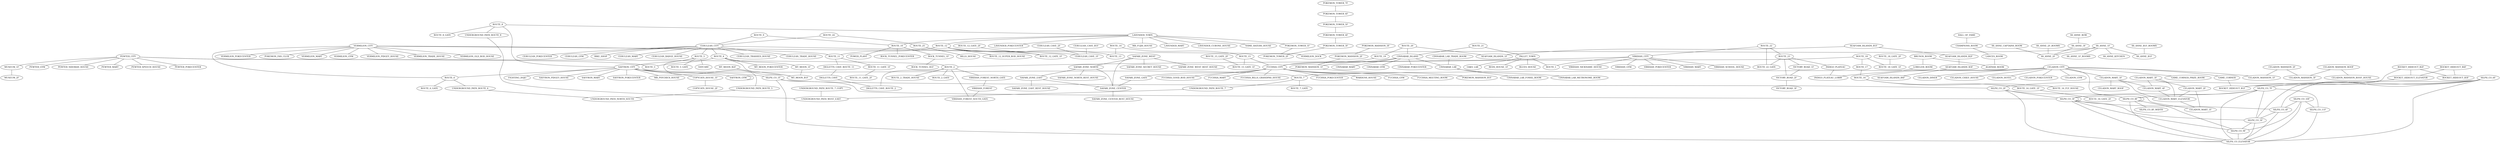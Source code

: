 strict graph {
    overlap=false;
    splines=true;
    PEWTER_CITY -- ROUTE_2
    PEWTER_CITY -- ROUTE_3
    CELADON_CITY -- ROUTE_16
    CELADON_CITY -- ROUTE_7
    ROUTE_9 -- CERULEAN_CITY
    ROUTE_9 -- ROUTE_10
    ROUTE_8 -- SAFFRON_CITY
    ROUTE_8 -- LAVENDER_TOWN
    ROUTE_21 -- PALLET_TOWN
    ROUTE_21 -- CINNABAR_ISLAND
    ROUTE_20 -- CINNABAR_ISLAND
    ROUTE_20 -- ROUTE_19
    ROUTE_22 -- ROUTE_23
    ROUTE_22 -- VIRIDIAN_CITY
    PALLET_TOWN -- ROUTE_1
    PALLET_TOWN -- ROUTE_21
    ROUTE_23 -- INDIGO_PLATEAU
    ROUTE_23 -- ROUTE_22
    VERMILION_CITY -- ROUTE_6
    VERMILION_CITY -- ROUTE_11
    ROUTE_24 -- CERULEAN_CITY
    ROUTE_24 -- ROUTE_25
    ROUTE_18 -- ROUTE_17
    ROUTE_18 -- FUCHSIA_CITY
    ROUTE_19 -- FUCHSIA_CITY
    ROUTE_19 -- ROUTE_20
    ROUTE_25 -- ROUTE_24
    LAVENDER_TOWN -- ROUTE_10
    LAVENDER_TOWN -- ROUTE_12
    LAVENDER_TOWN -- ROUTE_8
    ROUTE_14 -- ROUTE_15
    ROUTE_14 -- ROUTE_13
    ROUTE_15 -- FUCHSIA_CITY
    ROUTE_15 -- ROUTE_14
    ROUTE_17 -- ROUTE_16
    ROUTE_17 -- ROUTE_18
    ROUTE_16 -- ROUTE_17
    ROUTE_16 -- CELADON_CITY
    ROUTE_12 -- LAVENDER_TOWN
    ROUTE_12 -- ROUTE_13
    ROUTE_12 -- ROUTE_11
    ROUTE_13 -- ROUTE_12
    ROUTE_13 -- ROUTE_14
    ROUTE_11 -- VERMILION_CITY
    ROUTE_11 -- ROUTE_12
    CERULEAN_CITY -- ROUTE_24
    CERULEAN_CITY -- ROUTE_5
    CERULEAN_CITY -- ROUTE_4
    CERULEAN_CITY -- ROUTE_9
    ROUTE_10 -- LAVENDER_TOWN
    ROUTE_10 -- ROUTE_9
    ROUTE_5 -- CERULEAN_CITY
    ROUTE_5 -- SAFFRON_CITY
    FUCHSIA_CITY -- ROUTE_19
    FUCHSIA_CITY -- ROUTE_18
    FUCHSIA_CITY -- ROUTE_15
    SAFFRON_CITY -- ROUTE_5
    SAFFRON_CITY -- ROUTE_6
    SAFFRON_CITY -- ROUTE_7
    SAFFRON_CITY -- ROUTE_8
    ROUTE_4 -- ROUTE_3
    ROUTE_4 -- CERULEAN_CITY
    ROUTE_6 -- SAFFRON_CITY
    ROUTE_6 -- VERMILION_CITY
    VIRIDIAN_CITY -- ROUTE_2
    VIRIDIAN_CITY -- ROUTE_1
    VIRIDIAN_CITY -- ROUTE_22
    INDIGO_PLATEAU -- ROUTE_23
    ROUTE_7 -- CELADON_CITY
    ROUTE_7 -- SAFFRON_CITY
    ROUTE_3 -- ROUTE_4
    ROUTE_3 -- PEWTER_CITY
    ROUTE_2 -- PEWTER_CITY
    ROUTE_2 -- VIRIDIAN_CITY
    CINNABAR_ISLAND -- ROUTE_21
    CINNABAR_ISLAND -- ROUTE_20
    ROUTE_1 -- VIRIDIAN_CITY
    ROUTE_1 -- PALLET_TOWN
    ROCKET_HIDEOUT_B4F -- ROCKET_HIDEOUT_B3F
    ROCKET_HIDEOUT_B4F -- ROCKET_HIDEOUT_ELEVATOR
    ROCKET_HIDEOUT_B4F -- ROCKET_HIDEOUT_ELEVATOR
    CELADON_MART_3F -- CELADON_MART_4F
    CELADON_MART_3F -- CELADON_MART_2F
    CELADON_MART_3F -- CELADON_MART_ELEVATOR
    BRUNOS_ROOM -- LORELEIS_ROOM
    BRUNOS_ROOM -- LORELEIS_ROOM
    BRUNOS_ROOM -- AGATHAS_ROOM
    BRUNOS_ROOM -- AGATHAS_ROOM
    MT_MOON_B2F -- MT_MOON_B1F
    MT_MOON_B2F -- MT_MOON_B1F
    MT_MOON_B2F -- MT_MOON_B1F
    MT_MOON_B2F -- MT_MOON_B1F
    POKEMON_MANSION_3F -- POKEMON_MANSION_2F
    POKEMON_MANSION_3F -- POKEMON_MANSION_2F
    POKEMON_MANSION_3F -- POKEMON_MANSION_2F
    POKEMON_TOWER_1F -- POKEMON_TOWER_2F
    SILPH_CO_10F -- SILPH_CO_9F
    SILPH_CO_10F -- SILPH_CO_11F
    SILPH_CO_10F -- SILPH_CO_ELEVATOR
    SILPH_CO_10F -- SILPH_CO_4F
    SILPH_CO_10F -- SILPH_CO_4F
    SILPH_CO_10F -- SILPH_CO_4F
    SS_ANNE_BOW -- SS_ANNE_3F
    SS_ANNE_BOW -- SS_ANNE_3F
    ROUTE_11_GATE_1F -- ROUTE_11_GATE_2F
    LORELEIS_ROOM -- INDIGO_PLATEAU_LOBBY
    LORELEIS_ROOM -- INDIGO_PLATEAU_LOBBY
    LORELEIS_ROOM -- BRUNOS_ROOM
    LORELEIS_ROOM -- BRUNOS_ROOM
    SILPH_CO_6F -- SILPH_CO_7F
    SILPH_CO_6F -- SILPH_CO_5F
    SILPH_CO_6F -- SILPH_CO_ELEVATOR
    SILPH_CO_6F -- SILPH_CO_4F
    SILPH_CO_6F -- SILPH_CO_2F
    CERULEAN_CAVE_2F -- CERULEAN_CAVE_1F
    CERULEAN_CAVE_2F -- CERULEAN_CAVE_1F
    CERULEAN_CAVE_2F -- CERULEAN_CAVE_1F
    CERULEAN_CAVE_2F -- CERULEAN_CAVE_1F
    CERULEAN_CAVE_2F -- CERULEAN_CAVE_1F
    CERULEAN_CAVE_2F -- CERULEAN_CAVE_1F
    SILPH_CO_7F -- SILPH_CO_8F
    SILPH_CO_7F -- SILPH_CO_6F
    SILPH_CO_7F -- SILPH_CO_ELEVATOR
    SILPH_CO_7F -- SILPH_CO_11F
    SILPH_CO_7F -- SILPH_CO_3F
    SILPH_CO_7F -- SILPH_CO_5F
    VICTORY_ROAD_1F -- VICTORY_ROAD_2F
    ROCKET_HIDEOUT_ELEVATOR -- ROCKET_HIDEOUT_B1F
    ROCKET_HIDEOUT_ELEVATOR -- ROCKET_HIDEOUT_B1F
    ROUTE_12_GATE_2F -- ROUTE_12_GATE_1F
    MUSEUM_1F -- MUSEUM_2F
    SAFARI_ZONE_WEST -- SAFARI_ZONE_NORTH
    SAFARI_ZONE_WEST -- SAFARI_ZONE_NORTH
    SAFARI_ZONE_WEST -- SAFARI_ZONE_NORTH
    SAFARI_ZONE_WEST -- SAFARI_ZONE_NORTH
    SAFARI_ZONE_WEST -- SAFARI_ZONE_CENTER
    SAFARI_ZONE_WEST -- SAFARI_ZONE_CENTER
    SAFARI_ZONE_WEST -- SAFARI_ZONE_SECRET_HOUSE
    SAFARI_ZONE_WEST -- SAFARI_ZONE_WEST_REST_HOUSE
    SAFARI_ZONE_WEST_REST_HOUSE -- SAFARI_ZONE_WEST
    SAFARI_ZONE_WEST_REST_HOUSE -- SAFARI_ZONE_WEST
    PEWTER_CITY -- MUSEUM_1F
    PEWTER_CITY -- MUSEUM_1F
    PEWTER_CITY -- PEWTER_GYM
    PEWTER_CITY -- PEWTER_NIDORAN_HOUSE
    PEWTER_CITY -- PEWTER_MART
    PEWTER_CITY -- PEWTER_SPEECH_HOUSE
    PEWTER_CITY -- PEWTER_POKECENTER
    CELADON_MANSION_ROOF -- CELADON_MANSION_3F
    CELADON_MANSION_ROOF -- CELADON_MANSION_3F
    CELADON_MANSION_ROOF -- CELADON_MANSION_ROOF_HOUSE
    CELADON_CITY -- CELADON_MART_1F
    CELADON_CITY -- CELADON_MART_1F
    CELADON_CITY -- CELADON_MANSION_1F
    CELADON_CITY -- CELADON_MANSION_1F
    CELADON_CITY -- CELADON_MANSION_1F
    CELADON_CITY -- CELADON_POKECENTER
    CELADON_CITY -- CELADON_GYM
    CELADON_CITY -- GAME_CORNER
    CELADON_CITY -- CELADON_MART_5F
    CELADON_CITY -- GAME_CORNER_PRIZE_ROOM
    CELADON_CITY -- CELADON_DINER
    CELADON_CITY -- CELADON_CHIEF_HOUSE
    CELADON_CITY -- CELADON_HOTEL
    SILPH_CO_11F -- SILPH_CO_10F
    SILPH_CO_11F -- SILPH_CO_ELEVATOR
    SILPH_CO_11F -- SILPH_CO_7F
    POKEMON_MANSION_2F -- POKEMON_MANSION_1F
    POKEMON_MANSION_2F -- POKEMON_MANSION_3F
    POKEMON_MANSION_2F -- POKEMON_MANSION_3F
    POKEMON_MANSION_2F -- POKEMON_MANSION_3F
    SAFARI_ZONE_GATE -- SAFARI_ZONE_CENTER
    SAFARI_ZONE_GATE -- SAFARI_ZONE_CENTER
    CELADON_MART_2F -- CELADON_MART_1F
    CELADON_MART_2F -- CELADON_MART_3F
    CELADON_MART_2F -- CELADON_MART_ELEVATOR
    ROCK_TUNNEL_1F -- ROCK_TUNNEL_B1F
    ROCK_TUNNEL_1F -- ROCK_TUNNEL_B1F
    ROCK_TUNNEL_1F -- ROCK_TUNNEL_B1F
    ROCK_TUNNEL_1F -- ROCK_TUNNEL_B1F
    ROUTE_8 -- ROUTE_8_GATE
    ROUTE_8 -- ROUTE_8_GATE
    ROUTE_8 -- ROUTE_8_GATE
    ROUTE_8 -- ROUTE_8_GATE
    ROUTE_8 -- UNDERGROUND_PATH_ROUTE_8
    SAFARI_ZONE_NORTH -- SAFARI_ZONE_WEST
    SAFARI_ZONE_NORTH -- SAFARI_ZONE_WEST
    SAFARI_ZONE_NORTH -- SAFARI_ZONE_WEST
    SAFARI_ZONE_NORTH -- SAFARI_ZONE_WEST
    SAFARI_ZONE_NORTH -- SAFARI_ZONE_CENTER
    SAFARI_ZONE_NORTH -- SAFARI_ZONE_CENTER
    SAFARI_ZONE_NORTH -- SAFARI_ZONE_EAST
    SAFARI_ZONE_NORTH -- SAFARI_ZONE_EAST
    SAFARI_ZONE_NORTH -- SAFARI_ZONE_NORTH_REST_HOUSE
    HALL_OF_FAME -- CHAMPIONS_ROOM
    HALL_OF_FAME -- CHAMPIONS_ROOM
    POKEMON_TOWER_7F -- POKEMON_TOWER_6F
    SAFARI_ZONE_EAST -- SAFARI_ZONE_NORTH
    SAFARI_ZONE_EAST -- SAFARI_ZONE_NORTH
    SAFARI_ZONE_EAST -- SAFARI_ZONE_CENTER
    SAFARI_ZONE_EAST -- SAFARI_ZONE_CENTER
    SAFARI_ZONE_EAST -- SAFARI_ZONE_EAST_REST_HOUSE
    SAFARI_ZONE_EAST_REST_HOUSE -- SAFARI_ZONE_EAST
    SAFARI_ZONE_EAST_REST_HOUSE -- SAFARI_ZONE_EAST
    CELADON_MANSION_2F -- CELADON_MANSION_3F
    CELADON_MANSION_2F -- CELADON_MANSION_1F
    CELADON_MANSION_2F -- CELADON_MANSION_1F
    CELADON_MANSION_2F -- CELADON_MANSION_3F
    ROUTE_15_GATE_2F -- ROUTE_15_GATE_1F
    DIGLETTS_CAVE_ROUTE_11 -- DIGLETTS_CAVE
    CELADON_MART_ELEVATOR -- CELADON_MART_1F
    CELADON_MART_ELEVATOR -- CELADON_MART_1F
    SS_ANNE_CAPTAINS_ROOM -- SS_ANNE_2F
    ROUTE_20 -- SEAFOAM_ISLANDS_1F
    ROUTE_20 -- SEAFOAM_ISLANDS_1F
    VIRIDIAN_FOREST_NORTH_GATE -- VIRIDIAN_FOREST
    VIRIDIAN_FOREST_NORTH_GATE -- VIRIDIAN_FOREST
    ROUTE_22 -- ROUTE_22_GATE
    ROCKET_HIDEOUT_B2F -- ROCKET_HIDEOUT_B1F
    ROCKET_HIDEOUT_B2F -- ROCKET_HIDEOUT_B3F
    ROCKET_HIDEOUT_B2F -- ROCKET_HIDEOUT_ELEVATOR
    ROCKET_HIDEOUT_B2F -- ROCKET_HIDEOUT_B1F
    ROCKET_HIDEOUT_B2F -- ROCKET_HIDEOUT_ELEVATOR
    CELADON_MART_5F -- CELADON_MART_ROOF
    CELADON_MART_5F -- CELADON_MART_4F
    CELADON_MART_5F -- CELADON_MART_ELEVATOR
    SS_ANNE_2F_ROOMS -- SS_ANNE_2F
    SS_ANNE_2F_ROOMS -- SS_ANNE_2F
    SS_ANNE_2F_ROOMS -- SS_ANNE_2F
    SS_ANNE_2F_ROOMS -- SS_ANNE_2F
    SS_ANNE_2F_ROOMS -- SS_ANNE_2F
    SS_ANNE_2F_ROOMS -- SS_ANNE_2F
    SS_ANNE_2F_ROOMS -- SS_ANNE_2F
    SS_ANNE_2F_ROOMS -- SS_ANNE_2F
    SS_ANNE_2F_ROOMS -- SS_ANNE_2F
    SS_ANNE_2F_ROOMS -- SS_ANNE_2F
    SS_ANNE_2F_ROOMS -- SS_ANNE_2F
    SS_ANNE_2F_ROOMS -- SS_ANNE_2F
    CINNABAR_LAB_TRADE_ROOM -- CINNABAR_LAB
    CINNABAR_LAB_TRADE_ROOM -- CINNABAR_LAB
    ROUTE_18_GATE_2F -- ROUTE_18_GATE_1F
    PALLET_TOWN -- REDS_HOUSE_1F
    PALLET_TOWN -- BLUES_HOUSE
    PALLET_TOWN -- OAKS_LAB
    SS_ANNE_1F -- VERMILION_DOCK
    SS_ANNE_1F -- VERMILION_DOCK
    SS_ANNE_1F -- SS_ANNE_1F_ROOMS
    SS_ANNE_1F -- SS_ANNE_1F_ROOMS
    SS_ANNE_1F -- SS_ANNE_1F_ROOMS
    SS_ANNE_1F -- SS_ANNE_1F_ROOMS
    SS_ANNE_1F -- SS_ANNE_1F_ROOMS
    SS_ANNE_1F -- SS_ANNE_1F_ROOMS
    SS_ANNE_1F -- SS_ANNE_2F
    SS_ANNE_1F -- SS_ANNE_B1F
    SS_ANNE_1F -- SS_ANNE_KITCHEN
    ROUTE_23 -- ROUTE_22_GATE
    ROUTE_23 -- ROUTE_22_GATE
    ROUTE_23 -- VICTORY_ROAD_1F
    ROUTE_23 -- VICTORY_ROAD_2F
    MT_MOON_1F -- MT_MOON_B1F
    MT_MOON_1F -- MT_MOON_B1F
    MT_MOON_1F -- MT_MOON_B1F
    VERMILION_CITY -- VERMILION_POKECENTER
    VERMILION_CITY -- POKEMON_FAN_CLUB
    VERMILION_CITY -- VERMILION_MART
    VERMILION_CITY -- VERMILION_GYM
    VERMILION_CITY -- VERMILION_PIDGEY_HOUSE
    VERMILION_CITY -- VERMILION_DOCK
    VERMILION_CITY -- VERMILION_DOCK
    VERMILION_CITY -- VERMILION_TRADE_HOUSE
    VERMILION_CITY -- VERMILION_OLD_ROD_HOUSE
    COPYCATS_HOUSE_1F -- COPYCATS_HOUSE_2F
    CELADON_MART_4F -- CELADON_MART_3F
    CELADON_MART_4F -- CELADON_MART_5F
    CELADON_MART_4F -- CELADON_MART_ELEVATOR
    ROCKET_HIDEOUT_B3F -- ROCKET_HIDEOUT_B2F
    ROCKET_HIDEOUT_B3F -- ROCKET_HIDEOUT_B4F
    SILPH_CO_1F -- SILPH_CO_2F
    SILPH_CO_1F -- SILPH_CO_ELEVATOR
    SILPH_CO_1F -- SILPH_CO_3F
    ROUTE_18 -- ROUTE_18_GATE_1F
    ROUTE_18 -- ROUTE_18_GATE_1F
    ROUTE_18 -- ROUTE_18_GATE_1F
    ROUTE_18 -- ROUTE_18_GATE_1F
    UNDERGROUND_PATH_ROUTE_8 -- UNDERGROUND_PATH_WEST_EAST
    SAFARI_ZONE_SECRET_HOUSE -- SAFARI_ZONE_WEST
    SAFARI_ZONE_SECRET_HOUSE -- SAFARI_ZONE_WEST
    SS_ANNE_B1F_ROOMS -- SS_ANNE_B1F
    SS_ANNE_B1F_ROOMS -- SS_ANNE_B1F
    SS_ANNE_B1F_ROOMS -- SS_ANNE_B1F
    SS_ANNE_B1F_ROOMS -- SS_ANNE_B1F
    SS_ANNE_B1F_ROOMS -- SS_ANNE_B1F
    SS_ANNE_B1F_ROOMS -- SS_ANNE_B1F
    SS_ANNE_B1F_ROOMS -- SS_ANNE_B1F
    SS_ANNE_B1F_ROOMS -- SS_ANNE_B1F
    SS_ANNE_B1F_ROOMS -- SS_ANNE_B1F
    SS_ANNE_B1F_ROOMS -- SS_ANNE_B1F
    ROUTE_16_GATE_1F -- ROUTE_16_GATE_2F
    SEAFOAM_ISLANDS_B1F -- SEAFOAM_ISLANDS_B2F
    SEAFOAM_ISLANDS_B1F -- SEAFOAM_ISLANDS_1F
    SEAFOAM_ISLANDS_B1F -- SEAFOAM_ISLANDS_B2F
    SEAFOAM_ISLANDS_B1F -- SEAFOAM_ISLANDS_B2F
    SEAFOAM_ISLANDS_B1F -- SEAFOAM_ISLANDS_1F
    SEAFOAM_ISLANDS_B1F -- SEAFOAM_ISLANDS_B2F
    SEAFOAM_ISLANDS_B1F -- SEAFOAM_ISLANDS_1F
    CELADON_MANSION_3F -- CELADON_MANSION_2F
    CELADON_MANSION_3F -- CELADON_MANSION_ROOF
    CELADON_MANSION_3F -- CELADON_MANSION_ROOF
    CELADON_MANSION_3F -- CELADON_MANSION_2F
    VERMILION_DOCK -- SS_ANNE_1F
    POKEMON_TOWER_6F -- POKEMON_TOWER_5F
    POKEMON_TOWER_6F -- POKEMON_TOWER_7F
    ROUTE_25 -- BILLS_HOUSE
    LAVENDER_TOWN -- LAVENDER_POKECENTER
    LAVENDER_TOWN -- POKEMON_TOWER_1F
    LAVENDER_TOWN -- MR_FUJIS_HOUSE
    LAVENDER_TOWN -- LAVENDER_MART
    LAVENDER_TOWN -- LAVENDER_CUBONE_HOUSE
    LAVENDER_TOWN -- NAME_RATERS_HOUSE
    SILPH_CO_2F -- SILPH_CO_1F
    SILPH_CO_2F -- SILPH_CO_3F
    SILPH_CO_2F -- SILPH_CO_ELEVATOR
    SILPH_CO_2F -- SILPH_CO_3F
    SILPH_CO_2F -- SILPH_CO_8F
    SILPH_CO_2F -- SILPH_CO_8F
    SILPH_CO_2F -- SILPH_CO_6F
    ROUTE_16_GATE_2F -- ROUTE_16_GATE_1F
    SEAFOAM_ISLANDS_B2F -- SEAFOAM_ISLANDS_B1F
    SEAFOAM_ISLANDS_B2F -- SEAFOAM_ISLANDS_B3F
    SEAFOAM_ISLANDS_B2F -- SEAFOAM_ISLANDS_B1F
    SEAFOAM_ISLANDS_B2F -- SEAFOAM_ISLANDS_B1F
    SEAFOAM_ISLANDS_B2F -- SEAFOAM_ISLANDS_B3F
    SEAFOAM_ISLANDS_B2F -- SEAFOAM_ISLANDS_B1F
    SEAFOAM_ISLANDS_B2F -- SEAFOAM_ISLANDS_B3F
    ROCK_TUNNEL_B1F -- ROCK_TUNNEL_1F
    ROCK_TUNNEL_B1F -- ROCK_TUNNEL_1F
    ROCK_TUNNEL_B1F -- ROCK_TUNNEL_1F
    ROCK_TUNNEL_B1F -- ROCK_TUNNEL_1F
    INDIGO_PLATEAU_LOBBY -- LORELEIS_ROOM
    POKEMON_TOWER_5F -- POKEMON_TOWER_4F
    POKEMON_TOWER_5F -- POKEMON_TOWER_6F
    UNDERGROUND_PATH_ROUTE_5 -- UNDERGROUND_PATH_NORTH_SOUTH
    CELADON_MART_ROOF -- CELADON_MART_5F
    ROUTE_15 -- ROUTE_15_GATE_1F
    ROUTE_15 -- ROUTE_15_GATE_1F
    ROUTE_15 -- ROUTE_15_GATE_1F
    ROUTE_15 -- ROUTE_15_GATE_1F
    UNDERGROUND_PATH_ROUTE_7 -- UNDERGROUND_PATH_WEST_EAST
    SS_ANNE_3F -- SS_ANNE_BOW
    SS_ANNE_3F -- SS_ANNE_2F
    SS_ANNE_B1F -- SS_ANNE_B1F_ROOMS
    SS_ANNE_B1F -- SS_ANNE_B1F_ROOMS
    SS_ANNE_B1F -- SS_ANNE_B1F_ROOMS
    SS_ANNE_B1F -- SS_ANNE_B1F_ROOMS
    SS_ANNE_B1F -- SS_ANNE_B1F_ROOMS
    SS_ANNE_B1F -- SS_ANNE_1F
    GAME_CORNER -- ROCKET_HIDEOUT_B1F
    COPYCATS_HOUSE_2F -- COPYCATS_HOUSE_1F
    CERULEAN_CAVE_B1F -- CERULEAN_CAVE_1F
    UNDERGROUND_PATH_ROUTE_6 -- UNDERGROUND_PATH_NORTH_SOUTH
    CELADON_MANSION_ROOF_HOUSE -- CELADON_MANSION_ROOF
    CELADON_MANSION_ROOF_HOUSE -- CELADON_MANSION_ROOF
    ROUTE_16 -- ROUTE_16_GATE_1F
    ROUTE_16 -- ROUTE_16_GATE_1F
    ROUTE_16 -- ROUTE_16_GATE_1F
    ROUTE_16 -- ROUTE_16_GATE_1F
    ROUTE_16 -- ROUTE_16_GATE_1F
    ROUTE_16 -- ROUTE_16_GATE_1F
    ROUTE_16 -- ROUTE_16_GATE_1F
    ROUTE_16 -- ROUTE_16_GATE_1F
    ROUTE_16 -- ROUTE_16_FLY_HOUSE
    SS_ANNE_1F_ROOMS -- SS_ANNE_1F
    SS_ANNE_1F_ROOMS -- SS_ANNE_1F
    SS_ANNE_1F_ROOMS -- SS_ANNE_1F
    SS_ANNE_1F_ROOMS -- SS_ANNE_1F
    SS_ANNE_1F_ROOMS -- SS_ANNE_1F
    SS_ANNE_1F_ROOMS -- SS_ANNE_1F
    CHAMPIONS_ROOM -- LANCES_ROOM
    CHAMPIONS_ROOM -- LANCES_ROOM
    CHAMPIONS_ROOM -- HALL_OF_FAME
    CHAMPIONS_ROOM -- HALL_OF_FAME
    ROUTE_12 -- ROUTE_12_GATE_1F
    ROUTE_12 -- ROUTE_12_GATE_1F
    ROUTE_12 -- ROUTE_12_GATE_1F
    ROUTE_12 -- ROUTE_12_SUPER_ROD_HOUSE
    ROCKET_HIDEOUT_B1F -- ROCKET_HIDEOUT_B2F
    ROCKET_HIDEOUT_B1F -- GAME_CORNER
    ROCKET_HIDEOUT_B1F -- ROCKET_HIDEOUT_ELEVATOR
    ROCKET_HIDEOUT_B1F -- ROCKET_HIDEOUT_B2F
    ROCKET_HIDEOUT_B1F -- ROCKET_HIDEOUT_ELEVATOR
    SAFFRON_GYM -- SAFFRON_GYM
    SAFFRON_GYM -- SAFFRON_GYM
    SAFFRON_GYM -- SAFFRON_GYM
    SAFFRON_GYM -- SAFFRON_GYM
    SAFFRON_GYM -- SAFFRON_GYM
    SAFFRON_GYM -- SAFFRON_GYM
    SAFFRON_GYM -- SAFFRON_GYM
    SAFFRON_GYM -- SAFFRON_GYM
    SAFFRON_GYM -- SAFFRON_GYM
    SAFFRON_GYM -- SAFFRON_GYM
    SAFFRON_GYM -- SAFFRON_GYM
    SAFFRON_GYM -- SAFFRON_GYM
    SAFFRON_GYM -- SAFFRON_GYM
    SAFFRON_GYM -- SAFFRON_GYM
    SAFFRON_GYM -- SAFFRON_GYM
    SAFFRON_GYM -- SAFFRON_GYM
    SAFFRON_GYM -- SAFFRON_GYM
    SAFFRON_GYM -- SAFFRON_GYM
    SAFFRON_GYM -- SAFFRON_GYM
    SAFFRON_GYM -- SAFFRON_GYM
    SAFFRON_GYM -- SAFFRON_GYM
    SAFFRON_GYM -- SAFFRON_GYM
    SAFFRON_GYM -- SAFFRON_GYM
    SAFFRON_GYM -- SAFFRON_GYM
    SAFFRON_GYM -- SAFFRON_GYM
    SAFFRON_GYM -- SAFFRON_GYM
    SAFFRON_GYM -- SAFFRON_GYM
    SAFFRON_GYM -- SAFFRON_GYM
    SAFFRON_GYM -- SAFFRON_GYM
    SAFFRON_GYM -- SAFFRON_GYM
    CINNABAR_LAB -- CINNABAR_LAB_TRADE_ROOM
    CINNABAR_LAB -- CINNABAR_LAB_METRONOME_ROOM
    CINNABAR_LAB -- CINNABAR_LAB_FOSSIL_ROOM
    LANCES_ROOM -- AGATHAS_ROOM
    LANCES_ROOM -- CHAMPIONS_ROOM
    LANCES_ROOM -- CHAMPIONS_ROOM
    CINNABAR_LAB_METRONOME_ROOM -- CINNABAR_LAB
    CINNABAR_LAB_METRONOME_ROOM -- CINNABAR_LAB
    ROUTE_18_GATE_1F -- ROUTE_18_GATE_2F
    SS_ANNE_2F -- SS_ANNE_2F_ROOMS
    SS_ANNE_2F -- SS_ANNE_2F_ROOMS
    SS_ANNE_2F -- SS_ANNE_2F_ROOMS
    SS_ANNE_2F -- SS_ANNE_2F_ROOMS
    SS_ANNE_2F -- SS_ANNE_2F_ROOMS
    SS_ANNE_2F -- SS_ANNE_2F_ROOMS
    SS_ANNE_2F -- SS_ANNE_1F
    SS_ANNE_2F -- SS_ANNE_3F
    SS_ANNE_2F -- SS_ANNE_CAPTAINS_ROOM
    SAFARI_ZONE_NORTH_REST_HOUSE -- SAFARI_ZONE_NORTH
    SAFARI_ZONE_NORTH_REST_HOUSE -- SAFARI_ZONE_NORTH
    ROUTE_11 -- ROUTE_11_GATE_1F
    ROUTE_11 -- ROUTE_11_GATE_1F
    ROUTE_11 -- ROUTE_11_GATE_1F
    ROUTE_11 -- ROUTE_11_GATE_1F
    ROUTE_11 -- DIGLETTS_CAVE_ROUTE_11
    POKEMON_TOWER_4F -- POKEMON_TOWER_5F
    POKEMON_TOWER_4F -- POKEMON_TOWER_3F
    CERULEAN_CITY -- CERULEAN_TRASHED_HOUSE
    CERULEAN_CITY -- CERULEAN_TRADE_HOUSE
    CERULEAN_CITY -- CERULEAN_POKECENTER
    CERULEAN_CITY -- CERULEAN_GYM
    CERULEAN_CITY -- BIKE_SHOP
    CERULEAN_CITY -- CERULEAN_MART
    CERULEAN_CITY -- CERULEAN_CAVE_1F
    CERULEAN_CITY -- CERULEAN_TRASHED_HOUSE
    CERULEAN_CITY -- CERULEAN_BADGE_HOUSE
    CERULEAN_CITY -- CERULEAN_BADGE_HOUSE
    ROUTE_15_GATE_1F -- ROUTE_15_GATE_2F
    CELADON_MANSION_1F -- CELADON_MANSION_2F
    CELADON_MANSION_1F -- CELADON_MANSION_2F
    SEAFOAM_ISLANDS_B3F -- SEAFOAM_ISLANDS_B2F
    SEAFOAM_ISLANDS_B3F -- SEAFOAM_ISLANDS_B4F
    SEAFOAM_ISLANDS_B3F -- SEAFOAM_ISLANDS_B4F
    SEAFOAM_ISLANDS_B3F -- SEAFOAM_ISLANDS_B2F
    SEAFOAM_ISLANDS_B3F -- SEAFOAM_ISLANDS_B2F
    SEAFOAM_ISLANDS_B3F -- SEAFOAM_ISLANDS_B4F
    SEAFOAM_ISLANDS_B3F -- SEAFOAM_ISLANDS_B4F
    SILPH_CO_3F -- SILPH_CO_2F
    SILPH_CO_3F -- SILPH_CO_4F
    SILPH_CO_3F -- SILPH_CO_ELEVATOR
    SILPH_CO_3F -- SILPH_CO_3F
    SILPH_CO_3F -- SILPH_CO_5F
    SILPH_CO_3F -- SILPH_CO_5F
    SILPH_CO_3F -- SILPH_CO_2F
    SILPH_CO_3F -- SILPH_CO_9F
    SILPH_CO_3F -- SILPH_CO_7F
    SILPH_CO_3F -- SILPH_CO_3F
    ROUTE_10 -- ROCK_TUNNEL_POKECENTER
    ROUTE_10 -- ROCK_TUNNEL_1F
    ROUTE_10 -- ROCK_TUNNEL_1F
    ROUTE_10 -- POWER_PLANT
    ROUTE_5 -- ROUTE_5_GATE
    ROUTE_5 -- ROUTE_5_GATE
    ROUTE_5 -- ROUTE_5_GATE
    ROUTE_5 -- UNDERGROUND_PATH_ROUTE_5
    ROUTE_5 -- DAYCARE
    SILPH_CO_8F -- SILPH_CO_9F
    SILPH_CO_8F -- SILPH_CO_7F
    SILPH_CO_8F -- SILPH_CO_ELEVATOR
    SILPH_CO_8F -- SILPH_CO_8F
    SILPH_CO_8F -- SILPH_CO_2F
    SILPH_CO_8F -- SILPH_CO_2F
    SILPH_CO_8F -- SILPH_CO_8F_WIDTH
    FUCHSIA_CITY -- FUCHSIA_MART
    FUCHSIA_CITY -- FUCHSIA_BILLS_GRANDPAS_HOUSE
    FUCHSIA_CITY -- FUCHSIA_POKECENTER
    FUCHSIA_CITY -- WARDENS_HOUSE
    FUCHSIA_CITY -- SAFARI_ZONE_GATE
    FUCHSIA_CITY -- FUCHSIA_GYM
    FUCHSIA_CITY -- FUCHSIA_MEETING_ROOM
    FUCHSIA_CITY -- FUCHSIA_GOOD_ROD_HOUSE
    FUCHSIA_CITY -- FUCHSIA_GOOD_ROD_HOUSE
    UNDERGROUND_PATH_ROUTE_7_COPY -- UNDERGROUND_PATH_WEST_EAST
    POKEMON_MANSION_1F -- POKEMON_MANSION_2F
    POKEMON_MANSION_1F -- POKEMON_MANSION_B1F
    UNDERGROUND_PATH_NORTH_SOUTH -- UNDERGROUND_PATH_ROUTE_5
    UNDERGROUND_PATH_NORTH_SOUTH -- UNDERGROUND_PATH_ROUTE_6
    SAFFRON_CITY -- COPYCATS_HOUSE_1F
    SAFFRON_CITY -- FIGHTING_DOJO
    SAFFRON_CITY -- SAFFRON_GYM
    SAFFRON_CITY -- SAFFRON_PIDGEY_HOUSE
    SAFFRON_CITY -- SAFFRON_MART
    SAFFRON_CITY -- SILPH_CO_1F
    SAFFRON_CITY -- SAFFRON_POKECENTER
    SAFFRON_CITY -- MR_PSYCHICS_HOUSE
    CELADON_MART_1F -- CELADON_MART_2F
    CELADON_MART_1F -- CELADON_MART_ELEVATOR
    ROUTE_4 -- MT_MOON_POKECENTER
    ROUTE_4 -- MT_MOON_1F
    ROUTE_4 -- MT_MOON_B1F
    VICTORY_ROAD_2F -- VICTORY_ROAD_1F
    VICTORY_ROAD_2F -- VICTORY_ROAD_3F
    VICTORY_ROAD_2F -- VICTORY_ROAD_3F
    VICTORY_ROAD_2F -- VICTORY_ROAD_3F
    VICTORY_ROAD_2F -- VICTORY_ROAD_3F
    ROUTE_6 -- ROUTE_6_GATE
    ROUTE_6 -- ROUTE_6_GATE
    ROUTE_6 -- ROUTE_6_GATE
    ROUTE_6 -- UNDERGROUND_PATH_ROUTE_6
    SAFARI_ZONE_CENTER -- SAFARI_ZONE_GATE
    SAFARI_ZONE_CENTER -- SAFARI_ZONE_GATE
    SAFARI_ZONE_CENTER -- SAFARI_ZONE_WEST
    SAFARI_ZONE_CENTER -- SAFARI_ZONE_WEST
    SAFARI_ZONE_CENTER -- SAFARI_ZONE_NORTH
    SAFARI_ZONE_CENTER -- SAFARI_ZONE_NORTH
    SAFARI_ZONE_CENTER -- SAFARI_ZONE_EAST
    SAFARI_ZONE_CENTER -- SAFARI_ZONE_EAST
    SAFARI_ZONE_CENTER -- SAFARI_ZONE_CENTER_REST_HOUSE
    SILPH_CO_4F -- SILPH_CO_3F
    SILPH_CO_4F -- SILPH_CO_5F
    SILPH_CO_4F -- SILPH_CO_ELEVATOR
    SILPH_CO_4F -- SILPH_CO_10F
    SILPH_CO_4F -- SILPH_CO_6F
    SILPH_CO_4F -- SILPH_CO_10F
    SILPH_CO_4F -- SILPH_CO_10F
    VIRIDIAN_CITY -- VIRIDIAN_POKECENTER
    VIRIDIAN_CITY -- VIRIDIAN_MART
    VIRIDIAN_CITY -- VIRIDIAN_SCHOOL_HOUSE
    VIRIDIAN_CITY -- VIRIDIAN_NICKNAME_HOUSE
    VIRIDIAN_CITY -- VIRIDIAN_GYM
    DIGLETTS_CAVE -- DIGLETTS_CAVE_ROUTE_2
    DIGLETTS_CAVE -- DIGLETTS_CAVE_ROUTE_11
    INDIGO_PLATEAU -- INDIGO_PLATEAU_LOBBY
    INDIGO_PLATEAU -- INDIGO_PLATEAU_LOBBY
    SEAFOAM_ISLANDS_B4F -- SEAFOAM_ISLANDS_B3F
    SEAFOAM_ISLANDS_B4F -- SEAFOAM_ISLANDS_B3F
    SEAFOAM_ISLANDS_B4F -- SEAFOAM_ISLANDS_B3F
    SEAFOAM_ISLANDS_B4F -- SEAFOAM_ISLANDS_B3F
    ROUTE_12_GATE_1F -- ROUTE_12_GATE_2F
    DIGLETTS_CAVE_ROUTE_2 -- DIGLETTS_CAVE
    MUSEUM_2F -- MUSEUM_1F
    SEAFOAM_ISLANDS_1F -- SEAFOAM_ISLANDS_B1F
    SEAFOAM_ISLANDS_1F -- SEAFOAM_ISLANDS_B1F
    SEAFOAM_ISLANDS_1F -- SEAFOAM_ISLANDS_B1F
    POKEMON_TOWER_3F -- POKEMON_TOWER_2F
    POKEMON_TOWER_3F -- POKEMON_TOWER_4F
    ROUTE_7 -- ROUTE_7_GATE
    ROUTE_7 -- ROUTE_7_GATE
    ROUTE_7 -- ROUTE_7_GATE
    ROUTE_7 -- ROUTE_7_GATE
    ROUTE_7 -- UNDERGROUND_PATH_ROUTE_7
    VIRIDIAN_FOREST -- VIRIDIAN_FOREST_NORTH_GATE
    VIRIDIAN_FOREST -- VIRIDIAN_FOREST_NORTH_GATE
    VIRIDIAN_FOREST -- VIRIDIAN_FOREST_SOUTH_GATE
    VIRIDIAN_FOREST -- VIRIDIAN_FOREST_SOUTH_GATE
    VIRIDIAN_FOREST -- VIRIDIAN_FOREST_SOUTH_GATE
    VIRIDIAN_FOREST -- VIRIDIAN_FOREST_SOUTH_GATE
    SAFARI_ZONE_CENTER_REST_HOUSE -- SAFARI_ZONE_CENTER
    SAFARI_ZONE_CENTER_REST_HOUSE -- SAFARI_ZONE_CENTER
    POKEMON_TOWER_2F -- POKEMON_TOWER_3F
    POKEMON_TOWER_2F -- POKEMON_TOWER_1F
    AGATHAS_ROOM -- BRUNOS_ROOM
    AGATHAS_ROOM -- BRUNOS_ROOM
    AGATHAS_ROOM -- LANCES_ROOM
    AGATHAS_ROOM -- LANCES_ROOM
    ROUTE_11_GATE_2F -- ROUTE_11_GATE_1F
    CERULEAN_CAVE_1F -- CERULEAN_CAVE_2F
    CERULEAN_CAVE_1F -- CERULEAN_CAVE_2F
    CERULEAN_CAVE_1F -- CERULEAN_CAVE_2F
    CERULEAN_CAVE_1F -- CERULEAN_CAVE_2F
    CERULEAN_CAVE_1F -- CERULEAN_CAVE_2F
    CERULEAN_CAVE_1F -- CERULEAN_CAVE_2F
    CERULEAN_CAVE_1F -- CERULEAN_CAVE_B1F
    ROUTE_2 -- DIGLETTS_CAVE_ROUTE_2
    ROUTE_2 -- VIRIDIAN_FOREST_NORTH_GATE
    ROUTE_2 -- ROUTE_2_TRADE_HOUSE
    ROUTE_2 -- ROUTE_2_GATE
    ROUTE_2 -- ROUTE_2_GATE
    ROUTE_2 -- VIRIDIAN_FOREST_SOUTH_GATE
    VICTORY_ROAD_3F -- VICTORY_ROAD_2F
    VICTORY_ROAD_3F -- VICTORY_ROAD_2F
    VICTORY_ROAD_3F -- VICTORY_ROAD_2F
    VICTORY_ROAD_3F -- VICTORY_ROAD_2F
    SILPH_CO_5F -- SILPH_CO_6F
    SILPH_CO_5F -- SILPH_CO_4F
    SILPH_CO_5F -- SILPH_CO_ELEVATOR
    SILPH_CO_5F -- SILPH_CO_7F
    SILPH_CO_5F -- SILPH_CO_9F
    SILPH_CO_5F -- SILPH_CO_3F
    SILPH_CO_5F -- SILPH_CO_3F
    POKEMON_MANSION_B1F -- POKEMON_MANSION_1F
    VIRIDIAN_FOREST_SOUTH_GATE -- VIRIDIAN_FOREST
    VIRIDIAN_FOREST_SOUTH_GATE -- VIRIDIAN_FOREST
    CINNABAR_ISLAND -- POKEMON_MANSION_1F
    CINNABAR_ISLAND -- CINNABAR_GYM
    CINNABAR_ISLAND -- CINNABAR_LAB
    CINNABAR_ISLAND -- CINNABAR_POKECENTER
    CINNABAR_ISLAND -- CINNABAR_MART
    CINNABAR_LAB_FOSSIL_ROOM -- CINNABAR_LAB
    CINNABAR_LAB_FOSSIL_ROOM -- CINNABAR_LAB
    MT_MOON_B1F -- MT_MOON_1F
    MT_MOON_B1F -- MT_MOON_B2F
    MT_MOON_B1F -- MT_MOON_1F
    MT_MOON_B1F -- MT_MOON_1F
    MT_MOON_B1F -- MT_MOON_B2F
    MT_MOON_B1F -- MT_MOON_B2F
    MT_MOON_B1F -- MT_MOON_B2F
    UNDERGROUND_PATH_WEST_EAST -- UNDERGROUND_PATH_ROUTE_7
    UNDERGROUND_PATH_WEST_EAST -- UNDERGROUND_PATH_ROUTE_8
    SS_ANNE_KITCHEN -- SS_ANNE_1F
    SILPH_CO_9F -- SILPH_CO_10F
    SILPH_CO_9F -- SILPH_CO_8F
    SILPH_CO_9F -- SILPH_CO_ELEVATOR
    SILPH_CO_9F -- SILPH_CO_3F
    SILPH_CO_9F -- SILPH_CO_5F
}
